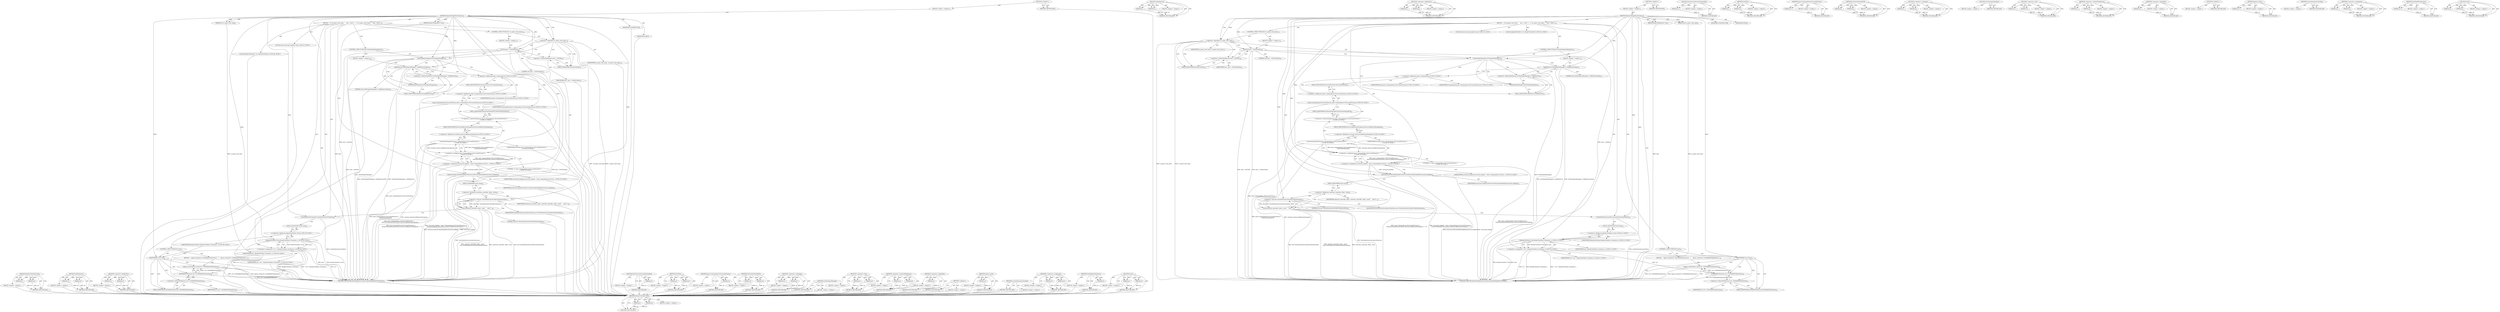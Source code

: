 digraph "reset" {
vulnerable_166 [label=<(METHOD,RenderViewHost.From)>];
vulnerable_167 [label=<(PARAM,p1)>];
vulnerable_168 [label=<(PARAM,p2)>];
vulnerable_169 [label=<(BLOCK,&lt;empty&gt;,&lt;empty&gt;)>];
vulnerable_170 [label=<(METHOD_RETURN,ANY)>];
vulnerable_120 [label=<(METHOD,AddObserver)>];
vulnerable_121 [label=<(PARAM,p1)>];
vulnerable_122 [label=<(PARAM,p2)>];
vulnerable_123 [label=<(BLOCK,&lt;empty&gt;,&lt;empty&gt;)>];
vulnerable_124 [label=<(METHOD_RETURN,ANY)>];
vulnerable_144 [label=<(METHOD,&lt;operator&gt;.fieldAccess)>];
vulnerable_145 [label=<(PARAM,p1)>];
vulnerable_146 [label=<(PARAM,p2)>];
vulnerable_147 [label=<(BLOCK,&lt;empty&gt;,&lt;empty&gt;)>];
vulnerable_148 [label=<(METHOD_RETURN,ANY)>];
vulnerable_6 [label=<(METHOD,&lt;global&gt;)<SUB>1</SUB>>];
vulnerable_7 [label=<(BLOCK,&lt;empty&gt;,&lt;empty&gt;)<SUB>1</SUB>>];
vulnerable_8 [label=<(METHOD,RenderWidgetHostViewAura)<SUB>1</SUB>>];
vulnerable_9 [label=<(PARAM,RenderWidgetHost* host)<SUB>1</SUB>>];
vulnerable_10 [label=<(PARAM,bool is_guest_view_hack)<SUB>2</SUB>>];
vulnerable_11 [label=<(BLOCK,{
   if (!is_guest_view_hack_)
     host_-&gt;SetV...,{
   if (!is_guest_view_hack_)
     host_-&gt;SetV...)<SUB>25</SUB>>];
vulnerable_12 [label=<(CONTROL_STRUCTURE,IF,if (!is_guest_view_hack_))<SUB>26</SUB>>];
vulnerable_13 [label=<(&lt;operator&gt;.logicalNot,!is_guest_view_hack_)<SUB>26</SUB>>];
vulnerable_14 [label=<(IDENTIFIER,is_guest_view_hack_,!is_guest_view_hack_)<SUB>26</SUB>>];
vulnerable_15 [label=<(BLOCK,&lt;empty&gt;,&lt;empty&gt;)<SUB>27</SUB>>];
vulnerable_16 [label=<(SetView,host_-&gt;SetView(this))<SUB>27</SUB>>];
vulnerable_17 [label=<(&lt;operator&gt;.indirectFieldAccess,host_-&gt;SetView)<SUB>27</SUB>>];
vulnerable_18 [label=<(IDENTIFIER,host_,host_-&gt;SetView(this))<SUB>27</SUB>>];
vulnerable_19 [label=<(FIELD_IDENTIFIER,SetView,SetView)<SUB>27</SUB>>];
vulnerable_20 [label=<(LITERAL,this,host_-&gt;SetView(this))<SUB>27</SUB>>];
vulnerable_21 [label=<(CONTROL_STRUCTURE,IF,if (GetTextInputManager()))<SUB>29</SUB>>];
vulnerable_22 [label=<(GetTextInputManager,GetTextInputManager())<SUB>29</SUB>>];
vulnerable_23 [label=<(BLOCK,&lt;empty&gt;,&lt;empty&gt;)<SUB>30</SUB>>];
vulnerable_24 [label=<(AddObserver,GetTextInputManager()-&gt;AddObserver(this))<SUB>30</SUB>>];
vulnerable_25 [label=<(&lt;operator&gt;.indirectFieldAccess,GetTextInputManager()-&gt;AddObserver)<SUB>30</SUB>>];
vulnerable_26 [label=<(GetTextInputManager,GetTextInputManager())<SUB>30</SUB>>];
vulnerable_27 [label=<(FIELD_IDENTIFIER,AddObserver,AddObserver)<SUB>30</SUB>>];
vulnerable_28 [label=<(LITERAL,this,GetTextInputManager()-&gt;AddObserver(this))<SUB>30</SUB>>];
vulnerable_29 [label="<(LOCAL,bool overscroll_enabled: bool)<SUB>32</SUB>>"];
vulnerable_30 [label="<(&lt;operator&gt;.assignment,overscroll_enabled = base::CommandLine::ForCurr...)<SUB>32</SUB>>"];
vulnerable_31 [label="<(IDENTIFIER,overscroll_enabled,overscroll_enabled = base::CommandLine::ForCurr...)<SUB>32</SUB>>"];
vulnerable_32 [label="<(&lt;operator&gt;.notEquals,base::CommandLine::ForCurrentProcess()-&gt;
      ...)<SUB>32</SUB>>"];
vulnerable_33 [label="<(GetSwitchValueASCII,base::CommandLine::ForCurrentProcess()-&gt;
      ...)<SUB>32</SUB>>"];
vulnerable_34 [label="<(&lt;operator&gt;.indirectFieldAccess,base::CommandLine::ForCurrentProcess()-&gt;
      ...)<SUB>32</SUB>>"];
vulnerable_35 [label="<(base.CommandLine.ForCurrentProcess,base::CommandLine::ForCurrentProcess())<SUB>32</SUB>>"];
vulnerable_36 [label="<(&lt;operator&gt;.fieldAccess,base::CommandLine::ForCurrentProcess)<SUB>32</SUB>>"];
vulnerable_37 [label="<(&lt;operator&gt;.fieldAccess,base::CommandLine)<SUB>32</SUB>>"];
vulnerable_38 [label="<(IDENTIFIER,base,base::CommandLine::ForCurrentProcess())<SUB>32</SUB>>"];
vulnerable_39 [label="<(IDENTIFIER,CommandLine,base::CommandLine::ForCurrentProcess())<SUB>32</SUB>>"];
vulnerable_40 [label=<(FIELD_IDENTIFIER,ForCurrentProcess,ForCurrentProcess)<SUB>32</SUB>>];
vulnerable_41 [label=<(FIELD_IDENTIFIER,GetSwitchValueASCII,GetSwitchValueASCII)<SUB>32</SUB>>];
vulnerable_42 [label="<(&lt;operator&gt;.fieldAccess,switches::kOverscrollHistoryNavigation)<SUB>33</SUB>>"];
vulnerable_43 [label="<(IDENTIFIER,switches,base::CommandLine::ForCurrentProcess()-&gt;
      ...)<SUB>33</SUB>>"];
vulnerable_44 [label=<(FIELD_IDENTIFIER,kOverscrollHistoryNavigation,kOverscrollHistoryNavigation)<SUB>33</SUB>>];
vulnerable_45 [label="<(LITERAL,&quot;0&quot;,base::CommandLine::ForCurrentProcess()-&gt;
      ...)<SUB>33</SUB>>"];
vulnerable_46 [label=<(SetOverscrollControllerEnabled,SetOverscrollControllerEnabled(overscroll_enabled))<SUB>34</SUB>>];
vulnerable_47 [label=<(IDENTIFIER,overscroll_enabled,SetOverscrollControllerEnabled(overscroll_enabled))<SUB>34</SUB>>];
vulnerable_48 [label=<(reset,selection_controller_client_.reset(
      new T...)<SUB>36</SUB>>];
vulnerable_49 [label=<(&lt;operator&gt;.fieldAccess,selection_controller_client_.reset)<SUB>36</SUB>>];
vulnerable_50 [label=<(IDENTIFIER,selection_controller_client_,selection_controller_client_.reset(
      new T...)<SUB>36</SUB>>];
vulnerable_51 [label=<(FIELD_IDENTIFIER,reset,reset)<SUB>36</SUB>>];
vulnerable_52 [label=<(&lt;operator&gt;.new,new TouchSelectionControllerClientAura(this))<SUB>37</SUB>>];
vulnerable_53 [label=<(IDENTIFIER,TouchSelectionControllerClientAura,new TouchSelectionControllerClientAura(this))<SUB>37</SUB>>];
vulnerable_54 [label=<(LITERAL,this,new TouchSelectionControllerClientAura(this))<SUB>37</SUB>>];
vulnerable_55 [label=<(CreateSelectionController,CreateSelectionController())<SUB>38</SUB>>];
vulnerable_56 [label="<(LOCAL,RenderViewHost* rvh: RenderViewHost*)<SUB>40</SUB>>"];
vulnerable_57 [label="<(&lt;operator&gt;.assignment,* rvh = RenderViewHost::From(host_))<SUB>40</SUB>>"];
vulnerable_58 [label="<(IDENTIFIER,rvh,* rvh = RenderViewHost::From(host_))<SUB>40</SUB>>"];
vulnerable_59 [label="<(RenderViewHost.From,RenderViewHost::From(host_))<SUB>40</SUB>>"];
vulnerable_60 [label="<(&lt;operator&gt;.fieldAccess,RenderViewHost::From)<SUB>40</SUB>>"];
vulnerable_61 [label="<(IDENTIFIER,RenderViewHost,RenderViewHost::From(host_))<SUB>40</SUB>>"];
vulnerable_62 [label=<(FIELD_IDENTIFIER,From,From)<SUB>40</SUB>>];
vulnerable_63 [label="<(IDENTIFIER,host_,RenderViewHost::From(host_))<SUB>40</SUB>>"];
vulnerable_64 [label=<(CONTROL_STRUCTURE,IF,if (rvh))<SUB>41</SUB>>];
vulnerable_65 [label=<(IDENTIFIER,rvh,if (rvh))<SUB>41</SUB>>];
vulnerable_66 [label=<(BLOCK,{
    ignore_result(rvh-&gt;GetWebkitPreferences()...,{
    ignore_result(rvh-&gt;GetWebkitPreferences()...)<SUB>41</SUB>>];
vulnerable_67 [label=<(ignore_result,ignore_result(rvh-&gt;GetWebkitPreferences()))<SUB>42</SUB>>];
vulnerable_68 [label=<(GetWebkitPreferences,rvh-&gt;GetWebkitPreferences())<SUB>42</SUB>>];
vulnerable_69 [label=<(&lt;operator&gt;.indirectFieldAccess,rvh-&gt;GetWebkitPreferences)<SUB>42</SUB>>];
vulnerable_70 [label=<(IDENTIFIER,rvh,rvh-&gt;GetWebkitPreferences())<SUB>42</SUB>>];
vulnerable_71 [label=<(FIELD_IDENTIFIER,GetWebkitPreferences,GetWebkitPreferences)<SUB>42</SUB>>];
vulnerable_72 [label=<(MODIFIER,CONSTRUCTOR)>];
vulnerable_73 [label=<(MODIFIER,PUBLIC)>];
vulnerable_74 [label=<(METHOD_RETURN,RenderWidgetHostViewAura.RenderWidgetHostViewAura)<SUB>1</SUB>>];
vulnerable_76 [label=<(METHOD_RETURN,ANY)<SUB>1</SUB>>];
vulnerable_149 [label=<(METHOD,SetOverscrollControllerEnabled)>];
vulnerable_150 [label=<(PARAM,p1)>];
vulnerable_151 [label=<(BLOCK,&lt;empty&gt;,&lt;empty&gt;)>];
vulnerable_152 [label=<(METHOD_RETURN,ANY)>];
vulnerable_107 [label=<(METHOD,SetView)>];
vulnerable_108 [label=<(PARAM,p1)>];
vulnerable_109 [label=<(PARAM,p2)>];
vulnerable_110 [label=<(BLOCK,&lt;empty&gt;,&lt;empty&gt;)>];
vulnerable_111 [label=<(METHOD_RETURN,ANY)>];
vulnerable_140 [label=<(METHOD,base.CommandLine.ForCurrentProcess)>];
vulnerable_141 [label=<(PARAM,p1)>];
vulnerable_142 [label=<(BLOCK,&lt;empty&gt;,&lt;empty&gt;)>];
vulnerable_143 [label=<(METHOD_RETURN,ANY)>];
vulnerable_135 [label=<(METHOD,GetSwitchValueASCII)>];
vulnerable_136 [label=<(PARAM,p1)>];
vulnerable_137 [label=<(PARAM,p2)>];
vulnerable_138 [label=<(BLOCK,&lt;empty&gt;,&lt;empty&gt;)>];
vulnerable_139 [label=<(METHOD_RETURN,ANY)>];
vulnerable_130 [label=<(METHOD,&lt;operator&gt;.notEquals)>];
vulnerable_131 [label=<(PARAM,p1)>];
vulnerable_132 [label=<(PARAM,p2)>];
vulnerable_133 [label=<(BLOCK,&lt;empty&gt;,&lt;empty&gt;)>];
vulnerable_134 [label=<(METHOD_RETURN,ANY)>];
vulnerable_117 [label=<(METHOD,GetTextInputManager)>];
vulnerable_118 [label=<(BLOCK,&lt;empty&gt;,&lt;empty&gt;)>];
vulnerable_119 [label=<(METHOD_RETURN,ANY)>];
vulnerable_158 [label=<(METHOD,&lt;operator&gt;.new)>];
vulnerable_159 [label=<(PARAM,p1)>];
vulnerable_160 [label=<(PARAM,p2)>];
vulnerable_161 [label=<(BLOCK,&lt;empty&gt;,&lt;empty&gt;)>];
vulnerable_162 [label=<(METHOD_RETURN,ANY)>];
vulnerable_112 [label=<(METHOD,&lt;operator&gt;.indirectFieldAccess)>];
vulnerable_113 [label=<(PARAM,p1)>];
vulnerable_114 [label=<(PARAM,p2)>];
vulnerable_115 [label=<(BLOCK,&lt;empty&gt;,&lt;empty&gt;)>];
vulnerable_116 [label=<(METHOD_RETURN,ANY)>];
vulnerable_103 [label=<(METHOD,&lt;operator&gt;.logicalNot)>];
vulnerable_104 [label=<(PARAM,p1)>];
vulnerable_105 [label=<(BLOCK,&lt;empty&gt;,&lt;empty&gt;)>];
vulnerable_106 [label=<(METHOD_RETURN,ANY)>];
vulnerable_97 [label=<(METHOD,&lt;global&gt;)<SUB>1</SUB>>];
vulnerable_98 [label=<(BLOCK,&lt;empty&gt;,&lt;empty&gt;)>];
vulnerable_99 [label=<(METHOD_RETURN,ANY)>];
vulnerable_171 [label=<(METHOD,ignore_result)>];
vulnerable_172 [label=<(PARAM,p1)>];
vulnerable_173 [label=<(BLOCK,&lt;empty&gt;,&lt;empty&gt;)>];
vulnerable_174 [label=<(METHOD_RETURN,ANY)>];
vulnerable_163 [label=<(METHOD,CreateSelectionController)>];
vulnerable_164 [label=<(BLOCK,&lt;empty&gt;,&lt;empty&gt;)>];
vulnerable_165 [label=<(METHOD_RETURN,ANY)>];
vulnerable_125 [label=<(METHOD,&lt;operator&gt;.assignment)>];
vulnerable_126 [label=<(PARAM,p1)>];
vulnerable_127 [label=<(PARAM,p2)>];
vulnerable_128 [label=<(BLOCK,&lt;empty&gt;,&lt;empty&gt;)>];
vulnerable_129 [label=<(METHOD_RETURN,ANY)>];
vulnerable_175 [label=<(METHOD,GetWebkitPreferences)>];
vulnerable_176 [label=<(PARAM,p1)>];
vulnerable_177 [label=<(BLOCK,&lt;empty&gt;,&lt;empty&gt;)>];
vulnerable_178 [label=<(METHOD_RETURN,ANY)>];
vulnerable_153 [label=<(METHOD,reset)>];
vulnerable_154 [label=<(PARAM,p1)>];
vulnerable_155 [label=<(PARAM,p2)>];
vulnerable_156 [label=<(BLOCK,&lt;empty&gt;,&lt;empty&gt;)>];
vulnerable_157 [label=<(METHOD_RETURN,ANY)>];
fixed_166 [label=<(METHOD,RenderViewHost.From)>];
fixed_167 [label=<(PARAM,p1)>];
fixed_168 [label=<(PARAM,p2)>];
fixed_169 [label=<(BLOCK,&lt;empty&gt;,&lt;empty&gt;)>];
fixed_170 [label=<(METHOD_RETURN,ANY)>];
fixed_120 [label=<(METHOD,AddObserver)>];
fixed_121 [label=<(PARAM,p1)>];
fixed_122 [label=<(PARAM,p2)>];
fixed_123 [label=<(BLOCK,&lt;empty&gt;,&lt;empty&gt;)>];
fixed_124 [label=<(METHOD_RETURN,ANY)>];
fixed_144 [label=<(METHOD,&lt;operator&gt;.fieldAccess)>];
fixed_145 [label=<(PARAM,p1)>];
fixed_146 [label=<(PARAM,p2)>];
fixed_147 [label=<(BLOCK,&lt;empty&gt;,&lt;empty&gt;)>];
fixed_148 [label=<(METHOD_RETURN,ANY)>];
fixed_6 [label=<(METHOD,&lt;global&gt;)<SUB>1</SUB>>];
fixed_7 [label=<(BLOCK,&lt;empty&gt;,&lt;empty&gt;)<SUB>1</SUB>>];
fixed_8 [label=<(METHOD,RenderWidgetHostViewAura)<SUB>1</SUB>>];
fixed_9 [label=<(PARAM,RenderWidgetHost* host)<SUB>1</SUB>>];
fixed_10 [label=<(PARAM,bool is_guest_view_hack)<SUB>2</SUB>>];
fixed_11 [label=<(BLOCK,{
   if (!is_guest_view_hack_)
     host_-&gt;SetV...,{
   if (!is_guest_view_hack_)
     host_-&gt;SetV...)<SUB>26</SUB>>];
fixed_12 [label=<(CONTROL_STRUCTURE,IF,if (!is_guest_view_hack_))<SUB>27</SUB>>];
fixed_13 [label=<(&lt;operator&gt;.logicalNot,!is_guest_view_hack_)<SUB>27</SUB>>];
fixed_14 [label=<(IDENTIFIER,is_guest_view_hack_,!is_guest_view_hack_)<SUB>27</SUB>>];
fixed_15 [label=<(BLOCK,&lt;empty&gt;,&lt;empty&gt;)<SUB>28</SUB>>];
fixed_16 [label=<(SetView,host_-&gt;SetView(this))<SUB>28</SUB>>];
fixed_17 [label=<(&lt;operator&gt;.indirectFieldAccess,host_-&gt;SetView)<SUB>28</SUB>>];
fixed_18 [label=<(IDENTIFIER,host_,host_-&gt;SetView(this))<SUB>28</SUB>>];
fixed_19 [label=<(FIELD_IDENTIFIER,SetView,SetView)<SUB>28</SUB>>];
fixed_20 [label=<(LITERAL,this,host_-&gt;SetView(this))<SUB>28</SUB>>];
fixed_21 [label=<(CONTROL_STRUCTURE,IF,if (GetTextInputManager()))<SUB>30</SUB>>];
fixed_22 [label=<(GetTextInputManager,GetTextInputManager())<SUB>30</SUB>>];
fixed_23 [label=<(BLOCK,&lt;empty&gt;,&lt;empty&gt;)<SUB>31</SUB>>];
fixed_24 [label=<(AddObserver,GetTextInputManager()-&gt;AddObserver(this))<SUB>31</SUB>>];
fixed_25 [label=<(&lt;operator&gt;.indirectFieldAccess,GetTextInputManager()-&gt;AddObserver)<SUB>31</SUB>>];
fixed_26 [label=<(GetTextInputManager,GetTextInputManager())<SUB>31</SUB>>];
fixed_27 [label=<(FIELD_IDENTIFIER,AddObserver,AddObserver)<SUB>31</SUB>>];
fixed_28 [label=<(LITERAL,this,GetTextInputManager()-&gt;AddObserver(this))<SUB>31</SUB>>];
fixed_29 [label="<(LOCAL,bool overscroll_enabled: bool)<SUB>33</SUB>>"];
fixed_30 [label="<(&lt;operator&gt;.assignment,overscroll_enabled = base::CommandLine::ForCurr...)<SUB>33</SUB>>"];
fixed_31 [label="<(IDENTIFIER,overscroll_enabled,overscroll_enabled = base::CommandLine::ForCurr...)<SUB>33</SUB>>"];
fixed_32 [label="<(&lt;operator&gt;.notEquals,base::CommandLine::ForCurrentProcess()-&gt;
      ...)<SUB>33</SUB>>"];
fixed_33 [label="<(GetSwitchValueASCII,base::CommandLine::ForCurrentProcess()-&gt;
      ...)<SUB>33</SUB>>"];
fixed_34 [label="<(&lt;operator&gt;.indirectFieldAccess,base::CommandLine::ForCurrentProcess()-&gt;
      ...)<SUB>33</SUB>>"];
fixed_35 [label="<(base.CommandLine.ForCurrentProcess,base::CommandLine::ForCurrentProcess())<SUB>33</SUB>>"];
fixed_36 [label="<(&lt;operator&gt;.fieldAccess,base::CommandLine::ForCurrentProcess)<SUB>33</SUB>>"];
fixed_37 [label="<(&lt;operator&gt;.fieldAccess,base::CommandLine)<SUB>33</SUB>>"];
fixed_38 [label="<(IDENTIFIER,base,base::CommandLine::ForCurrentProcess())<SUB>33</SUB>>"];
fixed_39 [label="<(IDENTIFIER,CommandLine,base::CommandLine::ForCurrentProcess())<SUB>33</SUB>>"];
fixed_40 [label=<(FIELD_IDENTIFIER,ForCurrentProcess,ForCurrentProcess)<SUB>33</SUB>>];
fixed_41 [label=<(FIELD_IDENTIFIER,GetSwitchValueASCII,GetSwitchValueASCII)<SUB>33</SUB>>];
fixed_42 [label="<(&lt;operator&gt;.fieldAccess,switches::kOverscrollHistoryNavigation)<SUB>34</SUB>>"];
fixed_43 [label="<(IDENTIFIER,switches,base::CommandLine::ForCurrentProcess()-&gt;
      ...)<SUB>34</SUB>>"];
fixed_44 [label=<(FIELD_IDENTIFIER,kOverscrollHistoryNavigation,kOverscrollHistoryNavigation)<SUB>34</SUB>>];
fixed_45 [label="<(LITERAL,&quot;0&quot;,base::CommandLine::ForCurrentProcess()-&gt;
      ...)<SUB>34</SUB>>"];
fixed_46 [label=<(SetOverscrollControllerEnabled,SetOverscrollControllerEnabled(overscroll_enabled))<SUB>35</SUB>>];
fixed_47 [label=<(IDENTIFIER,overscroll_enabled,SetOverscrollControllerEnabled(overscroll_enabled))<SUB>35</SUB>>];
fixed_48 [label=<(reset,selection_controller_client_.reset(
      new T...)<SUB>37</SUB>>];
fixed_49 [label=<(&lt;operator&gt;.fieldAccess,selection_controller_client_.reset)<SUB>37</SUB>>];
fixed_50 [label=<(IDENTIFIER,selection_controller_client_,selection_controller_client_.reset(
      new T...)<SUB>37</SUB>>];
fixed_51 [label=<(FIELD_IDENTIFIER,reset,reset)<SUB>37</SUB>>];
fixed_52 [label=<(&lt;operator&gt;.new,new TouchSelectionControllerClientAura(this))<SUB>38</SUB>>];
fixed_53 [label=<(IDENTIFIER,TouchSelectionControllerClientAura,new TouchSelectionControllerClientAura(this))<SUB>38</SUB>>];
fixed_54 [label=<(LITERAL,this,new TouchSelectionControllerClientAura(this))<SUB>38</SUB>>];
fixed_55 [label=<(CreateSelectionController,CreateSelectionController())<SUB>39</SUB>>];
fixed_56 [label="<(LOCAL,RenderViewHost* rvh: RenderViewHost*)<SUB>41</SUB>>"];
fixed_57 [label="<(&lt;operator&gt;.assignment,* rvh = RenderViewHost::From(host_))<SUB>41</SUB>>"];
fixed_58 [label="<(IDENTIFIER,rvh,* rvh = RenderViewHost::From(host_))<SUB>41</SUB>>"];
fixed_59 [label="<(RenderViewHost.From,RenderViewHost::From(host_))<SUB>41</SUB>>"];
fixed_60 [label="<(&lt;operator&gt;.fieldAccess,RenderViewHost::From)<SUB>41</SUB>>"];
fixed_61 [label="<(IDENTIFIER,RenderViewHost,RenderViewHost::From(host_))<SUB>41</SUB>>"];
fixed_62 [label=<(FIELD_IDENTIFIER,From,From)<SUB>41</SUB>>];
fixed_63 [label="<(IDENTIFIER,host_,RenderViewHost::From(host_))<SUB>41</SUB>>"];
fixed_64 [label=<(CONTROL_STRUCTURE,IF,if (rvh))<SUB>42</SUB>>];
fixed_65 [label=<(IDENTIFIER,rvh,if (rvh))<SUB>42</SUB>>];
fixed_66 [label=<(BLOCK,{
    ignore_result(rvh-&gt;GetWebkitPreferences()...,{
    ignore_result(rvh-&gt;GetWebkitPreferences()...)<SUB>42</SUB>>];
fixed_67 [label=<(ignore_result,ignore_result(rvh-&gt;GetWebkitPreferences()))<SUB>43</SUB>>];
fixed_68 [label=<(GetWebkitPreferences,rvh-&gt;GetWebkitPreferences())<SUB>43</SUB>>];
fixed_69 [label=<(&lt;operator&gt;.indirectFieldAccess,rvh-&gt;GetWebkitPreferences)<SUB>43</SUB>>];
fixed_70 [label=<(IDENTIFIER,rvh,rvh-&gt;GetWebkitPreferences())<SUB>43</SUB>>];
fixed_71 [label=<(FIELD_IDENTIFIER,GetWebkitPreferences,GetWebkitPreferences)<SUB>43</SUB>>];
fixed_72 [label=<(MODIFIER,CONSTRUCTOR)>];
fixed_73 [label=<(MODIFIER,PUBLIC)>];
fixed_74 [label=<(METHOD_RETURN,RenderWidgetHostViewAura.RenderWidgetHostViewAura)<SUB>1</SUB>>];
fixed_76 [label=<(METHOD_RETURN,ANY)<SUB>1</SUB>>];
fixed_149 [label=<(METHOD,SetOverscrollControllerEnabled)>];
fixed_150 [label=<(PARAM,p1)>];
fixed_151 [label=<(BLOCK,&lt;empty&gt;,&lt;empty&gt;)>];
fixed_152 [label=<(METHOD_RETURN,ANY)>];
fixed_107 [label=<(METHOD,SetView)>];
fixed_108 [label=<(PARAM,p1)>];
fixed_109 [label=<(PARAM,p2)>];
fixed_110 [label=<(BLOCK,&lt;empty&gt;,&lt;empty&gt;)>];
fixed_111 [label=<(METHOD_RETURN,ANY)>];
fixed_140 [label=<(METHOD,base.CommandLine.ForCurrentProcess)>];
fixed_141 [label=<(PARAM,p1)>];
fixed_142 [label=<(BLOCK,&lt;empty&gt;,&lt;empty&gt;)>];
fixed_143 [label=<(METHOD_RETURN,ANY)>];
fixed_135 [label=<(METHOD,GetSwitchValueASCII)>];
fixed_136 [label=<(PARAM,p1)>];
fixed_137 [label=<(PARAM,p2)>];
fixed_138 [label=<(BLOCK,&lt;empty&gt;,&lt;empty&gt;)>];
fixed_139 [label=<(METHOD_RETURN,ANY)>];
fixed_130 [label=<(METHOD,&lt;operator&gt;.notEquals)>];
fixed_131 [label=<(PARAM,p1)>];
fixed_132 [label=<(PARAM,p2)>];
fixed_133 [label=<(BLOCK,&lt;empty&gt;,&lt;empty&gt;)>];
fixed_134 [label=<(METHOD_RETURN,ANY)>];
fixed_117 [label=<(METHOD,GetTextInputManager)>];
fixed_118 [label=<(BLOCK,&lt;empty&gt;,&lt;empty&gt;)>];
fixed_119 [label=<(METHOD_RETURN,ANY)>];
fixed_158 [label=<(METHOD,&lt;operator&gt;.new)>];
fixed_159 [label=<(PARAM,p1)>];
fixed_160 [label=<(PARAM,p2)>];
fixed_161 [label=<(BLOCK,&lt;empty&gt;,&lt;empty&gt;)>];
fixed_162 [label=<(METHOD_RETURN,ANY)>];
fixed_112 [label=<(METHOD,&lt;operator&gt;.indirectFieldAccess)>];
fixed_113 [label=<(PARAM,p1)>];
fixed_114 [label=<(PARAM,p2)>];
fixed_115 [label=<(BLOCK,&lt;empty&gt;,&lt;empty&gt;)>];
fixed_116 [label=<(METHOD_RETURN,ANY)>];
fixed_103 [label=<(METHOD,&lt;operator&gt;.logicalNot)>];
fixed_104 [label=<(PARAM,p1)>];
fixed_105 [label=<(BLOCK,&lt;empty&gt;,&lt;empty&gt;)>];
fixed_106 [label=<(METHOD_RETURN,ANY)>];
fixed_97 [label=<(METHOD,&lt;global&gt;)<SUB>1</SUB>>];
fixed_98 [label=<(BLOCK,&lt;empty&gt;,&lt;empty&gt;)>];
fixed_99 [label=<(METHOD_RETURN,ANY)>];
fixed_171 [label=<(METHOD,ignore_result)>];
fixed_172 [label=<(PARAM,p1)>];
fixed_173 [label=<(BLOCK,&lt;empty&gt;,&lt;empty&gt;)>];
fixed_174 [label=<(METHOD_RETURN,ANY)>];
fixed_163 [label=<(METHOD,CreateSelectionController)>];
fixed_164 [label=<(BLOCK,&lt;empty&gt;,&lt;empty&gt;)>];
fixed_165 [label=<(METHOD_RETURN,ANY)>];
fixed_125 [label=<(METHOD,&lt;operator&gt;.assignment)>];
fixed_126 [label=<(PARAM,p1)>];
fixed_127 [label=<(PARAM,p2)>];
fixed_128 [label=<(BLOCK,&lt;empty&gt;,&lt;empty&gt;)>];
fixed_129 [label=<(METHOD_RETURN,ANY)>];
fixed_175 [label=<(METHOD,GetWebkitPreferences)>];
fixed_176 [label=<(PARAM,p1)>];
fixed_177 [label=<(BLOCK,&lt;empty&gt;,&lt;empty&gt;)>];
fixed_178 [label=<(METHOD_RETURN,ANY)>];
fixed_153 [label=<(METHOD,reset)>];
fixed_154 [label=<(PARAM,p1)>];
fixed_155 [label=<(PARAM,p2)>];
fixed_156 [label=<(BLOCK,&lt;empty&gt;,&lt;empty&gt;)>];
fixed_157 [label=<(METHOD_RETURN,ANY)>];
vulnerable_166 -> vulnerable_167  [key=0, label="AST: "];
vulnerable_166 -> vulnerable_167  [key=1, label="DDG: "];
vulnerable_166 -> vulnerable_169  [key=0, label="AST: "];
vulnerable_166 -> vulnerable_168  [key=0, label="AST: "];
vulnerable_166 -> vulnerable_168  [key=1, label="DDG: "];
vulnerable_166 -> vulnerable_170  [key=0, label="AST: "];
vulnerable_166 -> vulnerable_170  [key=1, label="CFG: "];
vulnerable_167 -> vulnerable_170  [key=0, label="DDG: p1"];
vulnerable_168 -> vulnerable_170  [key=0, label="DDG: p2"];
vulnerable_169 -> fixed_166  [key=0];
vulnerable_170 -> fixed_166  [key=0];
vulnerable_120 -> vulnerable_121  [key=0, label="AST: "];
vulnerable_120 -> vulnerable_121  [key=1, label="DDG: "];
vulnerable_120 -> vulnerable_123  [key=0, label="AST: "];
vulnerable_120 -> vulnerable_122  [key=0, label="AST: "];
vulnerable_120 -> vulnerable_122  [key=1, label="DDG: "];
vulnerable_120 -> vulnerable_124  [key=0, label="AST: "];
vulnerable_120 -> vulnerable_124  [key=1, label="CFG: "];
vulnerable_121 -> vulnerable_124  [key=0, label="DDG: p1"];
vulnerable_122 -> vulnerable_124  [key=0, label="DDG: p2"];
vulnerable_123 -> fixed_166  [key=0];
vulnerable_124 -> fixed_166  [key=0];
vulnerable_144 -> vulnerable_145  [key=0, label="AST: "];
vulnerable_144 -> vulnerable_145  [key=1, label="DDG: "];
vulnerable_144 -> vulnerable_147  [key=0, label="AST: "];
vulnerable_144 -> vulnerable_146  [key=0, label="AST: "];
vulnerable_144 -> vulnerable_146  [key=1, label="DDG: "];
vulnerable_144 -> vulnerable_148  [key=0, label="AST: "];
vulnerable_144 -> vulnerable_148  [key=1, label="CFG: "];
vulnerable_145 -> vulnerable_148  [key=0, label="DDG: p1"];
vulnerable_146 -> vulnerable_148  [key=0, label="DDG: p2"];
vulnerable_147 -> fixed_166  [key=0];
vulnerable_148 -> fixed_166  [key=0];
vulnerable_6 -> vulnerable_7  [key=0, label="AST: "];
vulnerable_6 -> vulnerable_76  [key=0, label="AST: "];
vulnerable_6 -> vulnerable_76  [key=1, label="CFG: "];
vulnerable_7 -> vulnerable_8  [key=0, label="AST: "];
vulnerable_8 -> vulnerable_9  [key=0, label="AST: "];
vulnerable_8 -> vulnerable_9  [key=1, label="DDG: "];
vulnerable_8 -> vulnerable_10  [key=0, label="AST: "];
vulnerable_8 -> vulnerable_10  [key=1, label="DDG: "];
vulnerable_8 -> vulnerable_11  [key=0, label="AST: "];
vulnerable_8 -> vulnerable_72  [key=0, label="AST: "];
vulnerable_8 -> vulnerable_73  [key=0, label="AST: "];
vulnerable_8 -> vulnerable_74  [key=0, label="AST: "];
vulnerable_8 -> vulnerable_13  [key=0, label="CFG: "];
vulnerable_8 -> vulnerable_13  [key=1, label="DDG: "];
vulnerable_8 -> vulnerable_55  [key=0, label="DDG: "];
vulnerable_8 -> vulnerable_22  [key=0, label="DDG: "];
vulnerable_8 -> vulnerable_46  [key=0, label="DDG: "];
vulnerable_8 -> vulnerable_65  [key=0, label="DDG: "];
vulnerable_8 -> vulnerable_32  [key=0, label="DDG: "];
vulnerable_8 -> vulnerable_52  [key=0, label="DDG: "];
vulnerable_8 -> vulnerable_59  [key=0, label="DDG: "];
vulnerable_8 -> vulnerable_16  [key=0, label="DDG: "];
vulnerable_8 -> vulnerable_24  [key=0, label="DDG: "];
vulnerable_9 -> vulnerable_74  [key=0, label="DDG: host"];
vulnerable_10 -> vulnerable_74  [key=0, label="DDG: is_guest_view_hack"];
vulnerable_11 -> vulnerable_12  [key=0, label="AST: "];
vulnerable_11 -> vulnerable_21  [key=0, label="AST: "];
vulnerable_11 -> vulnerable_29  [key=0, label="AST: "];
vulnerable_11 -> vulnerable_30  [key=0, label="AST: "];
vulnerable_11 -> vulnerable_46  [key=0, label="AST: "];
vulnerable_11 -> vulnerable_48  [key=0, label="AST: "];
vulnerable_11 -> vulnerable_55  [key=0, label="AST: "];
vulnerable_11 -> vulnerable_56  [key=0, label="AST: "];
vulnerable_11 -> vulnerable_57  [key=0, label="AST: "];
vulnerable_11 -> vulnerable_64  [key=0, label="AST: "];
vulnerable_12 -> vulnerable_13  [key=0, label="AST: "];
vulnerable_12 -> vulnerable_15  [key=0, label="AST: "];
vulnerable_13 -> vulnerable_14  [key=0, label="AST: "];
vulnerable_13 -> vulnerable_22  [key=0, label="CFG: "];
vulnerable_13 -> vulnerable_19  [key=0, label="CFG: "];
vulnerable_13 -> vulnerable_19  [key=1, label="CDG: "];
vulnerable_13 -> vulnerable_74  [key=0, label="DDG: !is_guest_view_hack_"];
vulnerable_13 -> vulnerable_74  [key=1, label="DDG: is_guest_view_hack_"];
vulnerable_13 -> vulnerable_16  [key=0, label="CDG: "];
vulnerable_13 -> vulnerable_17  [key=0, label="CDG: "];
vulnerable_14 -> fixed_166  [key=0];
vulnerable_15 -> vulnerable_16  [key=0, label="AST: "];
vulnerable_16 -> vulnerable_17  [key=0, label="AST: "];
vulnerable_16 -> vulnerable_20  [key=0, label="AST: "];
vulnerable_16 -> vulnerable_22  [key=0, label="CFG: "];
vulnerable_16 -> vulnerable_74  [key=0, label="DDG: host_-&gt;SetView"];
vulnerable_16 -> vulnerable_74  [key=1, label="DDG: host_-&gt;SetView(this)"];
vulnerable_16 -> vulnerable_59  [key=0, label="DDG: host_-&gt;SetView"];
vulnerable_17 -> vulnerable_18  [key=0, label="AST: "];
vulnerable_17 -> vulnerable_19  [key=0, label="AST: "];
vulnerable_17 -> vulnerable_16  [key=0, label="CFG: "];
vulnerable_18 -> fixed_166  [key=0];
vulnerable_19 -> vulnerable_17  [key=0, label="CFG: "];
vulnerable_20 -> fixed_166  [key=0];
vulnerable_21 -> vulnerable_22  [key=0, label="AST: "];
vulnerable_21 -> vulnerable_23  [key=0, label="AST: "];
vulnerable_22 -> vulnerable_26  [key=0, label="CFG: "];
vulnerable_22 -> vulnerable_26  [key=1, label="CDG: "];
vulnerable_22 -> vulnerable_37  [key=0, label="CFG: "];
vulnerable_22 -> vulnerable_74  [key=0, label="DDG: GetTextInputManager()"];
vulnerable_22 -> vulnerable_24  [key=0, label="CDG: "];
vulnerable_22 -> vulnerable_25  [key=0, label="CDG: "];
vulnerable_22 -> vulnerable_27  [key=0, label="CDG: "];
vulnerable_23 -> vulnerable_24  [key=0, label="AST: "];
vulnerable_24 -> vulnerable_25  [key=0, label="AST: "];
vulnerable_24 -> vulnerable_28  [key=0, label="AST: "];
vulnerable_24 -> vulnerable_37  [key=0, label="CFG: "];
vulnerable_24 -> vulnerable_74  [key=0, label="DDG: GetTextInputManager()-&gt;AddObserver"];
vulnerable_24 -> vulnerable_74  [key=1, label="DDG: GetTextInputManager()-&gt;AddObserver(this)"];
vulnerable_25 -> vulnerable_26  [key=0, label="AST: "];
vulnerable_25 -> vulnerable_27  [key=0, label="AST: "];
vulnerable_25 -> vulnerable_24  [key=0, label="CFG: "];
vulnerable_26 -> vulnerable_27  [key=0, label="CFG: "];
vulnerable_27 -> vulnerable_25  [key=0, label="CFG: "];
vulnerable_28 -> fixed_166  [key=0];
vulnerable_29 -> fixed_166  [key=0];
vulnerable_30 -> vulnerable_31  [key=0, label="AST: "];
vulnerable_30 -> vulnerable_32  [key=0, label="AST: "];
vulnerable_30 -> vulnerable_46  [key=0, label="CFG: "];
vulnerable_30 -> vulnerable_46  [key=1, label="DDG: overscroll_enabled"];
vulnerable_30 -> vulnerable_74  [key=0, label="DDG: base::CommandLine::ForCurrentProcess()-&gt;
      GetSwitchValueASCII(switches::kOverscrollHistoryNavigation) != &quot;0&quot;"];
vulnerable_30 -> vulnerable_74  [key=1, label="DDG: overscroll_enabled = base::CommandLine::ForCurrentProcess()-&gt;
      GetSwitchValueASCII(switches::kOverscrollHistoryNavigation) != &quot;0&quot;"];
vulnerable_31 -> fixed_166  [key=0];
vulnerable_32 -> vulnerable_33  [key=0, label="AST: "];
vulnerable_32 -> vulnerable_45  [key=0, label="AST: "];
vulnerable_32 -> vulnerable_30  [key=0, label="CFG: "];
vulnerable_32 -> vulnerable_30  [key=1, label="DDG: base::CommandLine::ForCurrentProcess()-&gt;
      GetSwitchValueASCII(switches::kOverscrollHistoryNavigation)"];
vulnerable_32 -> vulnerable_30  [key=2, label="DDG: &quot;0&quot;"];
vulnerable_32 -> vulnerable_74  [key=0, label="DDG: base::CommandLine::ForCurrentProcess()-&gt;
      GetSwitchValueASCII(switches::kOverscrollHistoryNavigation)"];
vulnerable_33 -> vulnerable_34  [key=0, label="AST: "];
vulnerable_33 -> vulnerable_42  [key=0, label="AST: "];
vulnerable_33 -> vulnerable_32  [key=0, label="CFG: "];
vulnerable_33 -> vulnerable_32  [key=1, label="DDG: base::CommandLine::ForCurrentProcess()-&gt;
      GetSwitchValueASCII"];
vulnerable_33 -> vulnerable_32  [key=2, label="DDG: switches::kOverscrollHistoryNavigation"];
vulnerable_33 -> vulnerable_74  [key=0, label="DDG: base::CommandLine::ForCurrentProcess()-&gt;
      GetSwitchValueASCII"];
vulnerable_33 -> vulnerable_74  [key=1, label="DDG: switches::kOverscrollHistoryNavigation"];
vulnerable_34 -> vulnerable_35  [key=0, label="AST: "];
vulnerable_34 -> vulnerable_41  [key=0, label="AST: "];
vulnerable_34 -> vulnerable_44  [key=0, label="CFG: "];
vulnerable_35 -> vulnerable_36  [key=0, label="AST: "];
vulnerable_35 -> vulnerable_41  [key=0, label="CFG: "];
vulnerable_35 -> vulnerable_74  [key=0, label="DDG: base::CommandLine::ForCurrentProcess"];
vulnerable_36 -> vulnerable_37  [key=0, label="AST: "];
vulnerable_36 -> vulnerable_40  [key=0, label="AST: "];
vulnerable_36 -> vulnerable_35  [key=0, label="CFG: "];
vulnerable_37 -> vulnerable_38  [key=0, label="AST: "];
vulnerable_37 -> vulnerable_39  [key=0, label="AST: "];
vulnerable_37 -> vulnerable_40  [key=0, label="CFG: "];
vulnerable_38 -> fixed_166  [key=0];
vulnerable_39 -> fixed_166  [key=0];
vulnerable_40 -> vulnerable_36  [key=0, label="CFG: "];
vulnerable_41 -> vulnerable_34  [key=0, label="CFG: "];
vulnerable_42 -> vulnerable_43  [key=0, label="AST: "];
vulnerable_42 -> vulnerable_44  [key=0, label="AST: "];
vulnerable_42 -> vulnerable_33  [key=0, label="CFG: "];
vulnerable_43 -> fixed_166  [key=0];
vulnerable_44 -> vulnerable_42  [key=0, label="CFG: "];
vulnerable_45 -> fixed_166  [key=0];
vulnerable_46 -> vulnerable_47  [key=0, label="AST: "];
vulnerable_46 -> vulnerable_51  [key=0, label="CFG: "];
vulnerable_46 -> vulnerable_74  [key=0, label="DDG: overscroll_enabled"];
vulnerable_46 -> vulnerable_74  [key=1, label="DDG: SetOverscrollControllerEnabled(overscroll_enabled)"];
vulnerable_47 -> fixed_166  [key=0];
vulnerable_48 -> vulnerable_49  [key=0, label="AST: "];
vulnerable_48 -> vulnerable_52  [key=0, label="AST: "];
vulnerable_48 -> vulnerable_55  [key=0, label="CFG: "];
vulnerable_48 -> vulnerable_74  [key=0, label="DDG: selection_controller_client_.reset"];
vulnerable_48 -> vulnerable_74  [key=1, label="DDG: new TouchSelectionControllerClientAura(this)"];
vulnerable_48 -> vulnerable_74  [key=2, label="DDG: selection_controller_client_.reset(
      new TouchSelectionControllerClientAura(this))"];
vulnerable_49 -> vulnerable_50  [key=0, label="AST: "];
vulnerable_49 -> vulnerable_51  [key=0, label="AST: "];
vulnerable_49 -> vulnerable_52  [key=0, label="CFG: "];
vulnerable_50 -> fixed_166  [key=0];
vulnerable_51 -> vulnerable_49  [key=0, label="CFG: "];
vulnerable_52 -> vulnerable_53  [key=0, label="AST: "];
vulnerable_52 -> vulnerable_54  [key=0, label="AST: "];
vulnerable_52 -> vulnerable_48  [key=0, label="CFG: "];
vulnerable_52 -> vulnerable_48  [key=1, label="DDG: TouchSelectionControllerClientAura"];
vulnerable_52 -> vulnerable_48  [key=2, label="DDG: this"];
vulnerable_52 -> vulnerable_74  [key=0, label="DDG: TouchSelectionControllerClientAura"];
vulnerable_53 -> fixed_166  [key=0];
vulnerable_54 -> fixed_166  [key=0];
vulnerable_55 -> vulnerable_62  [key=0, label="CFG: "];
vulnerable_55 -> vulnerable_74  [key=0, label="DDG: CreateSelectionController()"];
vulnerable_56 -> fixed_166  [key=0];
vulnerable_57 -> vulnerable_58  [key=0, label="AST: "];
vulnerable_57 -> vulnerable_59  [key=0, label="AST: "];
vulnerable_57 -> vulnerable_65  [key=0, label="CFG: "];
vulnerable_57 -> vulnerable_74  [key=0, label="DDG: rvh"];
vulnerable_57 -> vulnerable_74  [key=1, label="DDG: RenderViewHost::From(host_)"];
vulnerable_57 -> vulnerable_74  [key=2, label="DDG: * rvh = RenderViewHost::From(host_)"];
vulnerable_57 -> vulnerable_68  [key=0, label="DDG: rvh"];
vulnerable_58 -> fixed_166  [key=0];
vulnerable_59 -> vulnerable_60  [key=0, label="AST: "];
vulnerable_59 -> vulnerable_63  [key=0, label="AST: "];
vulnerable_59 -> vulnerable_57  [key=0, label="CFG: "];
vulnerable_59 -> vulnerable_57  [key=1, label="DDG: RenderViewHost::From"];
vulnerable_59 -> vulnerable_57  [key=2, label="DDG: host_"];
vulnerable_59 -> vulnerable_74  [key=0, label="DDG: RenderViewHost::From"];
vulnerable_59 -> vulnerable_74  [key=1, label="DDG: host_"];
vulnerable_60 -> vulnerable_61  [key=0, label="AST: "];
vulnerable_60 -> vulnerable_62  [key=0, label="AST: "];
vulnerable_60 -> vulnerable_59  [key=0, label="CFG: "];
vulnerable_61 -> fixed_166  [key=0];
vulnerable_62 -> vulnerable_60  [key=0, label="CFG: "];
vulnerable_63 -> fixed_166  [key=0];
vulnerable_64 -> vulnerable_65  [key=0, label="AST: "];
vulnerable_64 -> vulnerable_66  [key=0, label="AST: "];
vulnerable_65 -> vulnerable_74  [key=0, label="CFG: "];
vulnerable_65 -> vulnerable_71  [key=0, label="CFG: "];
vulnerable_65 -> vulnerable_71  [key=1, label="CDG: "];
vulnerable_65 -> vulnerable_68  [key=0, label="CDG: "];
vulnerable_65 -> vulnerable_69  [key=0, label="CDG: "];
vulnerable_65 -> vulnerable_67  [key=0, label="CDG: "];
vulnerable_66 -> vulnerable_67  [key=0, label="AST: "];
vulnerable_67 -> vulnerable_68  [key=0, label="AST: "];
vulnerable_67 -> vulnerable_74  [key=0, label="CFG: "];
vulnerable_67 -> vulnerable_74  [key=1, label="DDG: rvh-&gt;GetWebkitPreferences()"];
vulnerable_67 -> vulnerable_74  [key=2, label="DDG: ignore_result(rvh-&gt;GetWebkitPreferences())"];
vulnerable_68 -> vulnerable_69  [key=0, label="AST: "];
vulnerable_68 -> vulnerable_67  [key=0, label="CFG: "];
vulnerable_68 -> vulnerable_67  [key=1, label="DDG: rvh-&gt;GetWebkitPreferences"];
vulnerable_68 -> vulnerable_74  [key=0, label="DDG: rvh-&gt;GetWebkitPreferences"];
vulnerable_69 -> vulnerable_70  [key=0, label="AST: "];
vulnerable_69 -> vulnerable_71  [key=0, label="AST: "];
vulnerable_69 -> vulnerable_68  [key=0, label="CFG: "];
vulnerable_70 -> fixed_166  [key=0];
vulnerable_71 -> vulnerable_69  [key=0, label="CFG: "];
vulnerable_72 -> fixed_166  [key=0];
vulnerable_73 -> fixed_166  [key=0];
vulnerable_74 -> fixed_166  [key=0];
vulnerable_76 -> fixed_166  [key=0];
vulnerable_149 -> vulnerable_150  [key=0, label="AST: "];
vulnerable_149 -> vulnerable_150  [key=1, label="DDG: "];
vulnerable_149 -> vulnerable_151  [key=0, label="AST: "];
vulnerable_149 -> vulnerable_152  [key=0, label="AST: "];
vulnerable_149 -> vulnerable_152  [key=1, label="CFG: "];
vulnerable_150 -> vulnerable_152  [key=0, label="DDG: p1"];
vulnerable_151 -> fixed_166  [key=0];
vulnerable_152 -> fixed_166  [key=0];
vulnerable_107 -> vulnerable_108  [key=0, label="AST: "];
vulnerable_107 -> vulnerable_108  [key=1, label="DDG: "];
vulnerable_107 -> vulnerable_110  [key=0, label="AST: "];
vulnerable_107 -> vulnerable_109  [key=0, label="AST: "];
vulnerable_107 -> vulnerable_109  [key=1, label="DDG: "];
vulnerable_107 -> vulnerable_111  [key=0, label="AST: "];
vulnerable_107 -> vulnerable_111  [key=1, label="CFG: "];
vulnerable_108 -> vulnerable_111  [key=0, label="DDG: p1"];
vulnerable_109 -> vulnerable_111  [key=0, label="DDG: p2"];
vulnerable_110 -> fixed_166  [key=0];
vulnerable_111 -> fixed_166  [key=0];
vulnerable_140 -> vulnerable_141  [key=0, label="AST: "];
vulnerable_140 -> vulnerable_141  [key=1, label="DDG: "];
vulnerable_140 -> vulnerable_142  [key=0, label="AST: "];
vulnerable_140 -> vulnerable_143  [key=0, label="AST: "];
vulnerable_140 -> vulnerable_143  [key=1, label="CFG: "];
vulnerable_141 -> vulnerable_143  [key=0, label="DDG: p1"];
vulnerable_142 -> fixed_166  [key=0];
vulnerable_143 -> fixed_166  [key=0];
vulnerable_135 -> vulnerable_136  [key=0, label="AST: "];
vulnerable_135 -> vulnerable_136  [key=1, label="DDG: "];
vulnerable_135 -> vulnerable_138  [key=0, label="AST: "];
vulnerable_135 -> vulnerable_137  [key=0, label="AST: "];
vulnerable_135 -> vulnerable_137  [key=1, label="DDG: "];
vulnerable_135 -> vulnerable_139  [key=0, label="AST: "];
vulnerable_135 -> vulnerable_139  [key=1, label="CFG: "];
vulnerable_136 -> vulnerable_139  [key=0, label="DDG: p1"];
vulnerable_137 -> vulnerable_139  [key=0, label="DDG: p2"];
vulnerable_138 -> fixed_166  [key=0];
vulnerable_139 -> fixed_166  [key=0];
vulnerable_130 -> vulnerable_131  [key=0, label="AST: "];
vulnerable_130 -> vulnerable_131  [key=1, label="DDG: "];
vulnerable_130 -> vulnerable_133  [key=0, label="AST: "];
vulnerable_130 -> vulnerable_132  [key=0, label="AST: "];
vulnerable_130 -> vulnerable_132  [key=1, label="DDG: "];
vulnerable_130 -> vulnerable_134  [key=0, label="AST: "];
vulnerable_130 -> vulnerable_134  [key=1, label="CFG: "];
vulnerable_131 -> vulnerable_134  [key=0, label="DDG: p1"];
vulnerable_132 -> vulnerable_134  [key=0, label="DDG: p2"];
vulnerable_133 -> fixed_166  [key=0];
vulnerable_134 -> fixed_166  [key=0];
vulnerable_117 -> vulnerable_118  [key=0, label="AST: "];
vulnerable_117 -> vulnerable_119  [key=0, label="AST: "];
vulnerable_117 -> vulnerable_119  [key=1, label="CFG: "];
vulnerable_118 -> fixed_166  [key=0];
vulnerable_119 -> fixed_166  [key=0];
vulnerable_158 -> vulnerable_159  [key=0, label="AST: "];
vulnerable_158 -> vulnerable_159  [key=1, label="DDG: "];
vulnerable_158 -> vulnerable_161  [key=0, label="AST: "];
vulnerable_158 -> vulnerable_160  [key=0, label="AST: "];
vulnerable_158 -> vulnerable_160  [key=1, label="DDG: "];
vulnerable_158 -> vulnerable_162  [key=0, label="AST: "];
vulnerable_158 -> vulnerable_162  [key=1, label="CFG: "];
vulnerable_159 -> vulnerable_162  [key=0, label="DDG: p1"];
vulnerable_160 -> vulnerable_162  [key=0, label="DDG: p2"];
vulnerable_161 -> fixed_166  [key=0];
vulnerable_162 -> fixed_166  [key=0];
vulnerable_112 -> vulnerable_113  [key=0, label="AST: "];
vulnerable_112 -> vulnerable_113  [key=1, label="DDG: "];
vulnerable_112 -> vulnerable_115  [key=0, label="AST: "];
vulnerable_112 -> vulnerable_114  [key=0, label="AST: "];
vulnerable_112 -> vulnerable_114  [key=1, label="DDG: "];
vulnerable_112 -> vulnerable_116  [key=0, label="AST: "];
vulnerable_112 -> vulnerable_116  [key=1, label="CFG: "];
vulnerable_113 -> vulnerable_116  [key=0, label="DDG: p1"];
vulnerable_114 -> vulnerable_116  [key=0, label="DDG: p2"];
vulnerable_115 -> fixed_166  [key=0];
vulnerable_116 -> fixed_166  [key=0];
vulnerable_103 -> vulnerable_104  [key=0, label="AST: "];
vulnerable_103 -> vulnerable_104  [key=1, label="DDG: "];
vulnerable_103 -> vulnerable_105  [key=0, label="AST: "];
vulnerable_103 -> vulnerable_106  [key=0, label="AST: "];
vulnerable_103 -> vulnerable_106  [key=1, label="CFG: "];
vulnerable_104 -> vulnerable_106  [key=0, label="DDG: p1"];
vulnerable_105 -> fixed_166  [key=0];
vulnerable_106 -> fixed_166  [key=0];
vulnerable_97 -> vulnerable_98  [key=0, label="AST: "];
vulnerable_97 -> vulnerable_99  [key=0, label="AST: "];
vulnerable_97 -> vulnerable_99  [key=1, label="CFG: "];
vulnerable_98 -> fixed_166  [key=0];
vulnerable_99 -> fixed_166  [key=0];
vulnerable_171 -> vulnerable_172  [key=0, label="AST: "];
vulnerable_171 -> vulnerable_172  [key=1, label="DDG: "];
vulnerable_171 -> vulnerable_173  [key=0, label="AST: "];
vulnerable_171 -> vulnerable_174  [key=0, label="AST: "];
vulnerable_171 -> vulnerable_174  [key=1, label="CFG: "];
vulnerable_172 -> vulnerable_174  [key=0, label="DDG: p1"];
vulnerable_173 -> fixed_166  [key=0];
vulnerable_174 -> fixed_166  [key=0];
vulnerable_163 -> vulnerable_164  [key=0, label="AST: "];
vulnerable_163 -> vulnerable_165  [key=0, label="AST: "];
vulnerable_163 -> vulnerable_165  [key=1, label="CFG: "];
vulnerable_164 -> fixed_166  [key=0];
vulnerable_165 -> fixed_166  [key=0];
vulnerable_125 -> vulnerable_126  [key=0, label="AST: "];
vulnerable_125 -> vulnerable_126  [key=1, label="DDG: "];
vulnerable_125 -> vulnerable_128  [key=0, label="AST: "];
vulnerable_125 -> vulnerable_127  [key=0, label="AST: "];
vulnerable_125 -> vulnerable_127  [key=1, label="DDG: "];
vulnerable_125 -> vulnerable_129  [key=0, label="AST: "];
vulnerable_125 -> vulnerable_129  [key=1, label="CFG: "];
vulnerable_126 -> vulnerable_129  [key=0, label="DDG: p1"];
vulnerable_127 -> vulnerable_129  [key=0, label="DDG: p2"];
vulnerable_128 -> fixed_166  [key=0];
vulnerable_129 -> fixed_166  [key=0];
vulnerable_175 -> vulnerable_176  [key=0, label="AST: "];
vulnerable_175 -> vulnerable_176  [key=1, label="DDG: "];
vulnerable_175 -> vulnerable_177  [key=0, label="AST: "];
vulnerable_175 -> vulnerable_178  [key=0, label="AST: "];
vulnerable_175 -> vulnerable_178  [key=1, label="CFG: "];
vulnerable_176 -> vulnerable_178  [key=0, label="DDG: p1"];
vulnerable_177 -> fixed_166  [key=0];
vulnerable_178 -> fixed_166  [key=0];
vulnerable_153 -> vulnerable_154  [key=0, label="AST: "];
vulnerable_153 -> vulnerable_154  [key=1, label="DDG: "];
vulnerable_153 -> vulnerable_156  [key=0, label="AST: "];
vulnerable_153 -> vulnerable_155  [key=0, label="AST: "];
vulnerable_153 -> vulnerable_155  [key=1, label="DDG: "];
vulnerable_153 -> vulnerable_157  [key=0, label="AST: "];
vulnerable_153 -> vulnerable_157  [key=1, label="CFG: "];
vulnerable_154 -> vulnerable_157  [key=0, label="DDG: p1"];
vulnerable_155 -> vulnerable_157  [key=0, label="DDG: p2"];
vulnerable_156 -> fixed_166  [key=0];
vulnerable_157 -> fixed_166  [key=0];
fixed_166 -> fixed_167  [key=0, label="AST: "];
fixed_166 -> fixed_167  [key=1, label="DDG: "];
fixed_166 -> fixed_169  [key=0, label="AST: "];
fixed_166 -> fixed_168  [key=0, label="AST: "];
fixed_166 -> fixed_168  [key=1, label="DDG: "];
fixed_166 -> fixed_170  [key=0, label="AST: "];
fixed_166 -> fixed_170  [key=1, label="CFG: "];
fixed_167 -> fixed_170  [key=0, label="DDG: p1"];
fixed_168 -> fixed_170  [key=0, label="DDG: p2"];
fixed_120 -> fixed_121  [key=0, label="AST: "];
fixed_120 -> fixed_121  [key=1, label="DDG: "];
fixed_120 -> fixed_123  [key=0, label="AST: "];
fixed_120 -> fixed_122  [key=0, label="AST: "];
fixed_120 -> fixed_122  [key=1, label="DDG: "];
fixed_120 -> fixed_124  [key=0, label="AST: "];
fixed_120 -> fixed_124  [key=1, label="CFG: "];
fixed_121 -> fixed_124  [key=0, label="DDG: p1"];
fixed_122 -> fixed_124  [key=0, label="DDG: p2"];
fixed_144 -> fixed_145  [key=0, label="AST: "];
fixed_144 -> fixed_145  [key=1, label="DDG: "];
fixed_144 -> fixed_147  [key=0, label="AST: "];
fixed_144 -> fixed_146  [key=0, label="AST: "];
fixed_144 -> fixed_146  [key=1, label="DDG: "];
fixed_144 -> fixed_148  [key=0, label="AST: "];
fixed_144 -> fixed_148  [key=1, label="CFG: "];
fixed_145 -> fixed_148  [key=0, label="DDG: p1"];
fixed_146 -> fixed_148  [key=0, label="DDG: p2"];
fixed_6 -> fixed_7  [key=0, label="AST: "];
fixed_6 -> fixed_76  [key=0, label="AST: "];
fixed_6 -> fixed_76  [key=1, label="CFG: "];
fixed_7 -> fixed_8  [key=0, label="AST: "];
fixed_8 -> fixed_9  [key=0, label="AST: "];
fixed_8 -> fixed_9  [key=1, label="DDG: "];
fixed_8 -> fixed_10  [key=0, label="AST: "];
fixed_8 -> fixed_10  [key=1, label="DDG: "];
fixed_8 -> fixed_11  [key=0, label="AST: "];
fixed_8 -> fixed_72  [key=0, label="AST: "];
fixed_8 -> fixed_73  [key=0, label="AST: "];
fixed_8 -> fixed_74  [key=0, label="AST: "];
fixed_8 -> fixed_13  [key=0, label="CFG: "];
fixed_8 -> fixed_13  [key=1, label="DDG: "];
fixed_8 -> fixed_55  [key=0, label="DDG: "];
fixed_8 -> fixed_22  [key=0, label="DDG: "];
fixed_8 -> fixed_46  [key=0, label="DDG: "];
fixed_8 -> fixed_65  [key=0, label="DDG: "];
fixed_8 -> fixed_32  [key=0, label="DDG: "];
fixed_8 -> fixed_52  [key=0, label="DDG: "];
fixed_8 -> fixed_59  [key=0, label="DDG: "];
fixed_8 -> fixed_16  [key=0, label="DDG: "];
fixed_8 -> fixed_24  [key=0, label="DDG: "];
fixed_9 -> fixed_74  [key=0, label="DDG: host"];
fixed_10 -> fixed_74  [key=0, label="DDG: is_guest_view_hack"];
fixed_11 -> fixed_12  [key=0, label="AST: "];
fixed_11 -> fixed_21  [key=0, label="AST: "];
fixed_11 -> fixed_29  [key=0, label="AST: "];
fixed_11 -> fixed_30  [key=0, label="AST: "];
fixed_11 -> fixed_46  [key=0, label="AST: "];
fixed_11 -> fixed_48  [key=0, label="AST: "];
fixed_11 -> fixed_55  [key=0, label="AST: "];
fixed_11 -> fixed_56  [key=0, label="AST: "];
fixed_11 -> fixed_57  [key=0, label="AST: "];
fixed_11 -> fixed_64  [key=0, label="AST: "];
fixed_12 -> fixed_13  [key=0, label="AST: "];
fixed_12 -> fixed_15  [key=0, label="AST: "];
fixed_13 -> fixed_14  [key=0, label="AST: "];
fixed_13 -> fixed_22  [key=0, label="CFG: "];
fixed_13 -> fixed_19  [key=0, label="CFG: "];
fixed_13 -> fixed_19  [key=1, label="CDG: "];
fixed_13 -> fixed_74  [key=0, label="DDG: !is_guest_view_hack_"];
fixed_13 -> fixed_74  [key=1, label="DDG: is_guest_view_hack_"];
fixed_13 -> fixed_16  [key=0, label="CDG: "];
fixed_13 -> fixed_17  [key=0, label="CDG: "];
fixed_15 -> fixed_16  [key=0, label="AST: "];
fixed_16 -> fixed_17  [key=0, label="AST: "];
fixed_16 -> fixed_20  [key=0, label="AST: "];
fixed_16 -> fixed_22  [key=0, label="CFG: "];
fixed_16 -> fixed_74  [key=0, label="DDG: host_-&gt;SetView"];
fixed_16 -> fixed_74  [key=1, label="DDG: host_-&gt;SetView(this)"];
fixed_16 -> fixed_59  [key=0, label="DDG: host_-&gt;SetView"];
fixed_17 -> fixed_18  [key=0, label="AST: "];
fixed_17 -> fixed_19  [key=0, label="AST: "];
fixed_17 -> fixed_16  [key=0, label="CFG: "];
fixed_19 -> fixed_17  [key=0, label="CFG: "];
fixed_21 -> fixed_22  [key=0, label="AST: "];
fixed_21 -> fixed_23  [key=0, label="AST: "];
fixed_22 -> fixed_26  [key=0, label="CFG: "];
fixed_22 -> fixed_26  [key=1, label="CDG: "];
fixed_22 -> fixed_37  [key=0, label="CFG: "];
fixed_22 -> fixed_74  [key=0, label="DDG: GetTextInputManager()"];
fixed_22 -> fixed_24  [key=0, label="CDG: "];
fixed_22 -> fixed_25  [key=0, label="CDG: "];
fixed_22 -> fixed_27  [key=0, label="CDG: "];
fixed_23 -> fixed_24  [key=0, label="AST: "];
fixed_24 -> fixed_25  [key=0, label="AST: "];
fixed_24 -> fixed_28  [key=0, label="AST: "];
fixed_24 -> fixed_37  [key=0, label="CFG: "];
fixed_24 -> fixed_74  [key=0, label="DDG: GetTextInputManager()-&gt;AddObserver"];
fixed_24 -> fixed_74  [key=1, label="DDG: GetTextInputManager()-&gt;AddObserver(this)"];
fixed_25 -> fixed_26  [key=0, label="AST: "];
fixed_25 -> fixed_27  [key=0, label="AST: "];
fixed_25 -> fixed_24  [key=0, label="CFG: "];
fixed_26 -> fixed_27  [key=0, label="CFG: "];
fixed_27 -> fixed_25  [key=0, label="CFG: "];
fixed_30 -> fixed_31  [key=0, label="AST: "];
fixed_30 -> fixed_32  [key=0, label="AST: "];
fixed_30 -> fixed_46  [key=0, label="CFG: "];
fixed_30 -> fixed_46  [key=1, label="DDG: overscroll_enabled"];
fixed_30 -> fixed_74  [key=0, label="DDG: base::CommandLine::ForCurrentProcess()-&gt;
      GetSwitchValueASCII(switches::kOverscrollHistoryNavigation) != &quot;0&quot;"];
fixed_30 -> fixed_74  [key=1, label="DDG: overscroll_enabled = base::CommandLine::ForCurrentProcess()-&gt;
      GetSwitchValueASCII(switches::kOverscrollHistoryNavigation) != &quot;0&quot;"];
fixed_32 -> fixed_33  [key=0, label="AST: "];
fixed_32 -> fixed_45  [key=0, label="AST: "];
fixed_32 -> fixed_30  [key=0, label="CFG: "];
fixed_32 -> fixed_30  [key=1, label="DDG: base::CommandLine::ForCurrentProcess()-&gt;
      GetSwitchValueASCII(switches::kOverscrollHistoryNavigation)"];
fixed_32 -> fixed_30  [key=2, label="DDG: &quot;0&quot;"];
fixed_32 -> fixed_74  [key=0, label="DDG: base::CommandLine::ForCurrentProcess()-&gt;
      GetSwitchValueASCII(switches::kOverscrollHistoryNavigation)"];
fixed_33 -> fixed_34  [key=0, label="AST: "];
fixed_33 -> fixed_42  [key=0, label="AST: "];
fixed_33 -> fixed_32  [key=0, label="CFG: "];
fixed_33 -> fixed_32  [key=1, label="DDG: base::CommandLine::ForCurrentProcess()-&gt;
      GetSwitchValueASCII"];
fixed_33 -> fixed_32  [key=2, label="DDG: switches::kOverscrollHistoryNavigation"];
fixed_33 -> fixed_74  [key=0, label="DDG: base::CommandLine::ForCurrentProcess()-&gt;
      GetSwitchValueASCII"];
fixed_33 -> fixed_74  [key=1, label="DDG: switches::kOverscrollHistoryNavigation"];
fixed_34 -> fixed_35  [key=0, label="AST: "];
fixed_34 -> fixed_41  [key=0, label="AST: "];
fixed_34 -> fixed_44  [key=0, label="CFG: "];
fixed_35 -> fixed_36  [key=0, label="AST: "];
fixed_35 -> fixed_41  [key=0, label="CFG: "];
fixed_35 -> fixed_74  [key=0, label="DDG: base::CommandLine::ForCurrentProcess"];
fixed_36 -> fixed_37  [key=0, label="AST: "];
fixed_36 -> fixed_40  [key=0, label="AST: "];
fixed_36 -> fixed_35  [key=0, label="CFG: "];
fixed_37 -> fixed_38  [key=0, label="AST: "];
fixed_37 -> fixed_39  [key=0, label="AST: "];
fixed_37 -> fixed_40  [key=0, label="CFG: "];
fixed_40 -> fixed_36  [key=0, label="CFG: "];
fixed_41 -> fixed_34  [key=0, label="CFG: "];
fixed_42 -> fixed_43  [key=0, label="AST: "];
fixed_42 -> fixed_44  [key=0, label="AST: "];
fixed_42 -> fixed_33  [key=0, label="CFG: "];
fixed_44 -> fixed_42  [key=0, label="CFG: "];
fixed_46 -> fixed_47  [key=0, label="AST: "];
fixed_46 -> fixed_51  [key=0, label="CFG: "];
fixed_46 -> fixed_74  [key=0, label="DDG: overscroll_enabled"];
fixed_46 -> fixed_74  [key=1, label="DDG: SetOverscrollControllerEnabled(overscroll_enabled)"];
fixed_48 -> fixed_49  [key=0, label="AST: "];
fixed_48 -> fixed_52  [key=0, label="AST: "];
fixed_48 -> fixed_55  [key=0, label="CFG: "];
fixed_48 -> fixed_74  [key=0, label="DDG: selection_controller_client_.reset"];
fixed_48 -> fixed_74  [key=1, label="DDG: new TouchSelectionControllerClientAura(this)"];
fixed_48 -> fixed_74  [key=2, label="DDG: selection_controller_client_.reset(
      new TouchSelectionControllerClientAura(this))"];
fixed_49 -> fixed_50  [key=0, label="AST: "];
fixed_49 -> fixed_51  [key=0, label="AST: "];
fixed_49 -> fixed_52  [key=0, label="CFG: "];
fixed_51 -> fixed_49  [key=0, label="CFG: "];
fixed_52 -> fixed_53  [key=0, label="AST: "];
fixed_52 -> fixed_54  [key=0, label="AST: "];
fixed_52 -> fixed_48  [key=0, label="CFG: "];
fixed_52 -> fixed_48  [key=1, label="DDG: TouchSelectionControllerClientAura"];
fixed_52 -> fixed_48  [key=2, label="DDG: this"];
fixed_52 -> fixed_74  [key=0, label="DDG: TouchSelectionControllerClientAura"];
fixed_55 -> fixed_62  [key=0, label="CFG: "];
fixed_55 -> fixed_74  [key=0, label="DDG: CreateSelectionController()"];
fixed_57 -> fixed_58  [key=0, label="AST: "];
fixed_57 -> fixed_59  [key=0, label="AST: "];
fixed_57 -> fixed_65  [key=0, label="CFG: "];
fixed_57 -> fixed_74  [key=0, label="DDG: rvh"];
fixed_57 -> fixed_74  [key=1, label="DDG: RenderViewHost::From(host_)"];
fixed_57 -> fixed_74  [key=2, label="DDG: * rvh = RenderViewHost::From(host_)"];
fixed_57 -> fixed_68  [key=0, label="DDG: rvh"];
fixed_59 -> fixed_60  [key=0, label="AST: "];
fixed_59 -> fixed_63  [key=0, label="AST: "];
fixed_59 -> fixed_57  [key=0, label="CFG: "];
fixed_59 -> fixed_57  [key=1, label="DDG: RenderViewHost::From"];
fixed_59 -> fixed_57  [key=2, label="DDG: host_"];
fixed_59 -> fixed_74  [key=0, label="DDG: RenderViewHost::From"];
fixed_59 -> fixed_74  [key=1, label="DDG: host_"];
fixed_60 -> fixed_61  [key=0, label="AST: "];
fixed_60 -> fixed_62  [key=0, label="AST: "];
fixed_60 -> fixed_59  [key=0, label="CFG: "];
fixed_62 -> fixed_60  [key=0, label="CFG: "];
fixed_64 -> fixed_65  [key=0, label="AST: "];
fixed_64 -> fixed_66  [key=0, label="AST: "];
fixed_65 -> fixed_74  [key=0, label="CFG: "];
fixed_65 -> fixed_71  [key=0, label="CFG: "];
fixed_65 -> fixed_71  [key=1, label="CDG: "];
fixed_65 -> fixed_68  [key=0, label="CDG: "];
fixed_65 -> fixed_69  [key=0, label="CDG: "];
fixed_65 -> fixed_67  [key=0, label="CDG: "];
fixed_66 -> fixed_67  [key=0, label="AST: "];
fixed_67 -> fixed_68  [key=0, label="AST: "];
fixed_67 -> fixed_74  [key=0, label="CFG: "];
fixed_67 -> fixed_74  [key=1, label="DDG: rvh-&gt;GetWebkitPreferences()"];
fixed_67 -> fixed_74  [key=2, label="DDG: ignore_result(rvh-&gt;GetWebkitPreferences())"];
fixed_68 -> fixed_69  [key=0, label="AST: "];
fixed_68 -> fixed_67  [key=0, label="CFG: "];
fixed_68 -> fixed_67  [key=1, label="DDG: rvh-&gt;GetWebkitPreferences"];
fixed_68 -> fixed_74  [key=0, label="DDG: rvh-&gt;GetWebkitPreferences"];
fixed_69 -> fixed_70  [key=0, label="AST: "];
fixed_69 -> fixed_71  [key=0, label="AST: "];
fixed_69 -> fixed_68  [key=0, label="CFG: "];
fixed_71 -> fixed_69  [key=0, label="CFG: "];
fixed_149 -> fixed_150  [key=0, label="AST: "];
fixed_149 -> fixed_150  [key=1, label="DDG: "];
fixed_149 -> fixed_151  [key=0, label="AST: "];
fixed_149 -> fixed_152  [key=0, label="AST: "];
fixed_149 -> fixed_152  [key=1, label="CFG: "];
fixed_150 -> fixed_152  [key=0, label="DDG: p1"];
fixed_107 -> fixed_108  [key=0, label="AST: "];
fixed_107 -> fixed_108  [key=1, label="DDG: "];
fixed_107 -> fixed_110  [key=0, label="AST: "];
fixed_107 -> fixed_109  [key=0, label="AST: "];
fixed_107 -> fixed_109  [key=1, label="DDG: "];
fixed_107 -> fixed_111  [key=0, label="AST: "];
fixed_107 -> fixed_111  [key=1, label="CFG: "];
fixed_108 -> fixed_111  [key=0, label="DDG: p1"];
fixed_109 -> fixed_111  [key=0, label="DDG: p2"];
fixed_140 -> fixed_141  [key=0, label="AST: "];
fixed_140 -> fixed_141  [key=1, label="DDG: "];
fixed_140 -> fixed_142  [key=0, label="AST: "];
fixed_140 -> fixed_143  [key=0, label="AST: "];
fixed_140 -> fixed_143  [key=1, label="CFG: "];
fixed_141 -> fixed_143  [key=0, label="DDG: p1"];
fixed_135 -> fixed_136  [key=0, label="AST: "];
fixed_135 -> fixed_136  [key=1, label="DDG: "];
fixed_135 -> fixed_138  [key=0, label="AST: "];
fixed_135 -> fixed_137  [key=0, label="AST: "];
fixed_135 -> fixed_137  [key=1, label="DDG: "];
fixed_135 -> fixed_139  [key=0, label="AST: "];
fixed_135 -> fixed_139  [key=1, label="CFG: "];
fixed_136 -> fixed_139  [key=0, label="DDG: p1"];
fixed_137 -> fixed_139  [key=0, label="DDG: p2"];
fixed_130 -> fixed_131  [key=0, label="AST: "];
fixed_130 -> fixed_131  [key=1, label="DDG: "];
fixed_130 -> fixed_133  [key=0, label="AST: "];
fixed_130 -> fixed_132  [key=0, label="AST: "];
fixed_130 -> fixed_132  [key=1, label="DDG: "];
fixed_130 -> fixed_134  [key=0, label="AST: "];
fixed_130 -> fixed_134  [key=1, label="CFG: "];
fixed_131 -> fixed_134  [key=0, label="DDG: p1"];
fixed_132 -> fixed_134  [key=0, label="DDG: p2"];
fixed_117 -> fixed_118  [key=0, label="AST: "];
fixed_117 -> fixed_119  [key=0, label="AST: "];
fixed_117 -> fixed_119  [key=1, label="CFG: "];
fixed_158 -> fixed_159  [key=0, label="AST: "];
fixed_158 -> fixed_159  [key=1, label="DDG: "];
fixed_158 -> fixed_161  [key=0, label="AST: "];
fixed_158 -> fixed_160  [key=0, label="AST: "];
fixed_158 -> fixed_160  [key=1, label="DDG: "];
fixed_158 -> fixed_162  [key=0, label="AST: "];
fixed_158 -> fixed_162  [key=1, label="CFG: "];
fixed_159 -> fixed_162  [key=0, label="DDG: p1"];
fixed_160 -> fixed_162  [key=0, label="DDG: p2"];
fixed_112 -> fixed_113  [key=0, label="AST: "];
fixed_112 -> fixed_113  [key=1, label="DDG: "];
fixed_112 -> fixed_115  [key=0, label="AST: "];
fixed_112 -> fixed_114  [key=0, label="AST: "];
fixed_112 -> fixed_114  [key=1, label="DDG: "];
fixed_112 -> fixed_116  [key=0, label="AST: "];
fixed_112 -> fixed_116  [key=1, label="CFG: "];
fixed_113 -> fixed_116  [key=0, label="DDG: p1"];
fixed_114 -> fixed_116  [key=0, label="DDG: p2"];
fixed_103 -> fixed_104  [key=0, label="AST: "];
fixed_103 -> fixed_104  [key=1, label="DDG: "];
fixed_103 -> fixed_105  [key=0, label="AST: "];
fixed_103 -> fixed_106  [key=0, label="AST: "];
fixed_103 -> fixed_106  [key=1, label="CFG: "];
fixed_104 -> fixed_106  [key=0, label="DDG: p1"];
fixed_97 -> fixed_98  [key=0, label="AST: "];
fixed_97 -> fixed_99  [key=0, label="AST: "];
fixed_97 -> fixed_99  [key=1, label="CFG: "];
fixed_171 -> fixed_172  [key=0, label="AST: "];
fixed_171 -> fixed_172  [key=1, label="DDG: "];
fixed_171 -> fixed_173  [key=0, label="AST: "];
fixed_171 -> fixed_174  [key=0, label="AST: "];
fixed_171 -> fixed_174  [key=1, label="CFG: "];
fixed_172 -> fixed_174  [key=0, label="DDG: p1"];
fixed_163 -> fixed_164  [key=0, label="AST: "];
fixed_163 -> fixed_165  [key=0, label="AST: "];
fixed_163 -> fixed_165  [key=1, label="CFG: "];
fixed_125 -> fixed_126  [key=0, label="AST: "];
fixed_125 -> fixed_126  [key=1, label="DDG: "];
fixed_125 -> fixed_128  [key=0, label="AST: "];
fixed_125 -> fixed_127  [key=0, label="AST: "];
fixed_125 -> fixed_127  [key=1, label="DDG: "];
fixed_125 -> fixed_129  [key=0, label="AST: "];
fixed_125 -> fixed_129  [key=1, label="CFG: "];
fixed_126 -> fixed_129  [key=0, label="DDG: p1"];
fixed_127 -> fixed_129  [key=0, label="DDG: p2"];
fixed_175 -> fixed_176  [key=0, label="AST: "];
fixed_175 -> fixed_176  [key=1, label="DDG: "];
fixed_175 -> fixed_177  [key=0, label="AST: "];
fixed_175 -> fixed_178  [key=0, label="AST: "];
fixed_175 -> fixed_178  [key=1, label="CFG: "];
fixed_176 -> fixed_178  [key=0, label="DDG: p1"];
fixed_153 -> fixed_154  [key=0, label="AST: "];
fixed_153 -> fixed_154  [key=1, label="DDG: "];
fixed_153 -> fixed_156  [key=0, label="AST: "];
fixed_153 -> fixed_155  [key=0, label="AST: "];
fixed_153 -> fixed_155  [key=1, label="DDG: "];
fixed_153 -> fixed_157  [key=0, label="AST: "];
fixed_153 -> fixed_157  [key=1, label="CFG: "];
fixed_154 -> fixed_157  [key=0, label="DDG: p1"];
fixed_155 -> fixed_157  [key=0, label="DDG: p2"];
}
